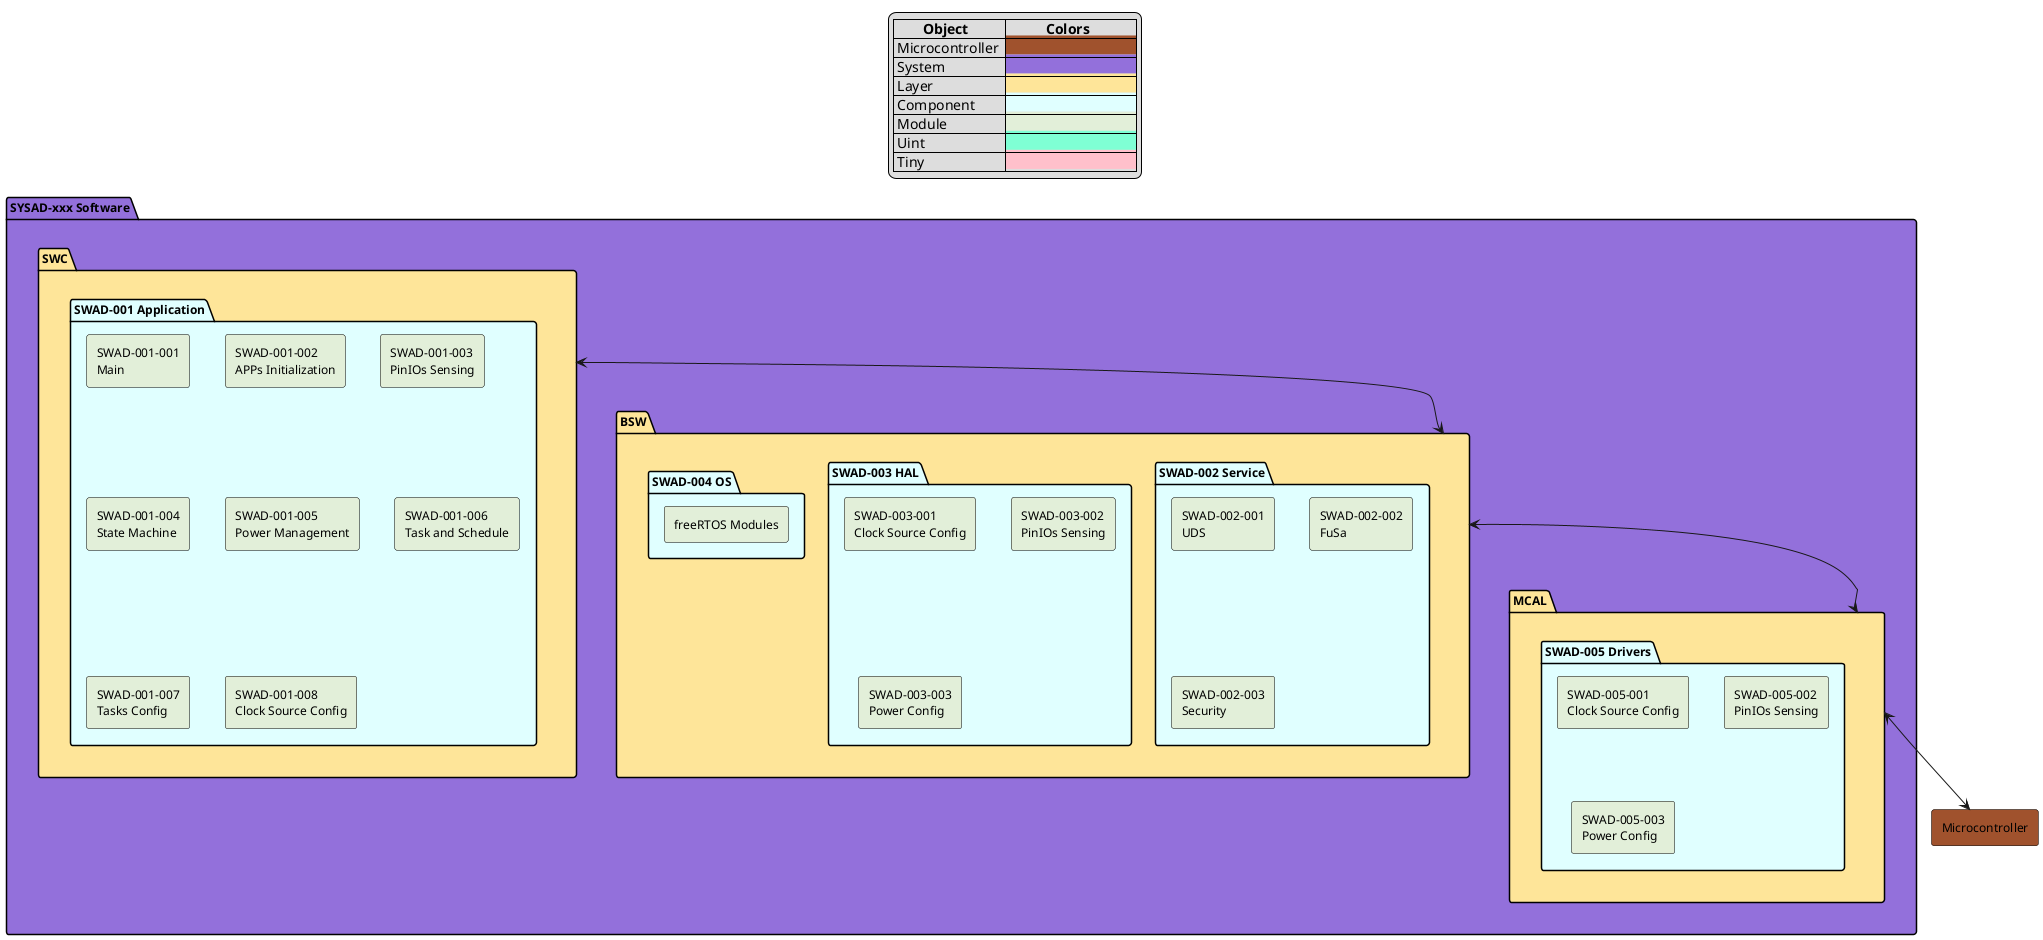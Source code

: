 @startuml
'----- Table Description ----
'Object Colors Setting
skinparam defaultFontName Arial
skinparam defaultFontSize 12

skinparam rectangle {
    BackgroundColor #87CEFA
    BorderColor #000000
}

legend top
|=        Object  |=           Colors  |
| Microcontroller  |<back:#A0522D>                                    |
| System  |<back:#9370DB>                                    |
| Layer  |<back:#FEE599>                                    |
| Component |<back:#E0FFFF>                                    |
| Module |<back:#E2EFD9>                                    |
| Uint |<back:#7FFFD4>                                    |
| Tiny |<back:#FFC0CB>                                    |
endlegend

package "SYSAD-xxx Software" #9370DB {
    package "SWC" #FEE599 {
        package "SWAD-001 Application" #E0FFFF {
            rectangle "SWAD-001-001\nMain" as Main #E2EFD9
            rectangle "SWAD-001-002\nAPPs Initialization" as AppsInit #E2EFD9
            rectangle "SWAD-001-003\nPinIOs Sensing" as PinIOSensing #E2EFD9
            rectangle "SWAD-001-004\nState Machine" as StateMachine #E2EFD9
            rectangle "SWAD-001-005\nPower Management" as PowerManagement #E2EFD9
            rectangle "SWAD-001-006\nTask and Schedule" as TaskSchedule #E2EFD9
            rectangle "SWAD-001-007\nTasks Config" as TasksConfig #E2EFD9
            rectangle "SWAD-001-008\nClock Source Config" as ClockSourceConfig #E2EFD9
        }
    }

    package "BSW" #FEE599 {
        package "SWAD-002 Service" as Service #E0FFFF {
            rectangle "SWAD-002-001\nUDS" as UDS #E2EFD9
            rectangle "SWAD-002-002\nFuSa" as FuSa #E2EFD9
            rectangle "SWAD-002-003\nSecurity" as Security #E2EFD9
        }

        package "SWAD-003 HAL" as HAL #E0FFFF {
            rectangle "SWAD-003-001\nClock Source Config" as HAL_ClockSourceConfig #E2EFD9
            rectangle "SWAD-003-002\nPinIOs Sensing" as HAL_PinIOSensing #E2EFD9
            rectangle "SWAD-003-003\nPower Config" as HAL_PowerConfig #E2EFD9
        }

        package "SWAD-004 OS" as OS #E0FFFF {
            rectangle "freeRTOS Modules" as freeRTOS #E2EFD9
        }
    }

    package "MCAL" #FEE599 {
        package "SWAD-005 Drivers" as Drivers #E0FFFF {
            rectangle "SWAD-005-001\nClock Source Config" as MCAL_ClockSourceConfig #E2EFD9
            rectangle "SWAD-005-002\nPinIOs Sensing" as MCAL_PinIOSensing #E2EFD9
            rectangle "SWAD-005-003\nPower Config" as MCAL_PowerConfig #E2EFD9
        }
    }
}

rectangle "Microcontroller" as MCU #A0522D

SWC <--> BSW
BSW <--> MCAL
MCAL <--> MCU

@enduml